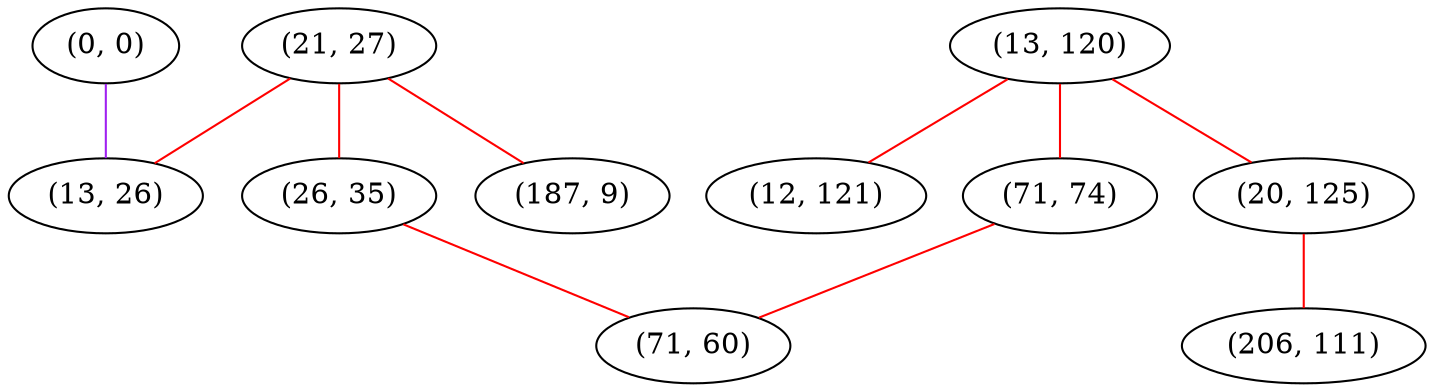 graph "" {
"(0, 0)";
"(13, 120)";
"(21, 27)";
"(26, 35)";
"(12, 121)";
"(20, 125)";
"(13, 26)";
"(206, 111)";
"(71, 74)";
"(71, 60)";
"(187, 9)";
"(0, 0)" -- "(13, 26)"  [color=purple, key=0, weight=4];
"(13, 120)" -- "(20, 125)"  [color=red, key=0, weight=1];
"(13, 120)" -- "(12, 121)"  [color=red, key=0, weight=1];
"(13, 120)" -- "(71, 74)"  [color=red, key=0, weight=1];
"(21, 27)" -- "(13, 26)"  [color=red, key=0, weight=1];
"(21, 27)" -- "(187, 9)"  [color=red, key=0, weight=1];
"(21, 27)" -- "(26, 35)"  [color=red, key=0, weight=1];
"(26, 35)" -- "(71, 60)"  [color=red, key=0, weight=1];
"(20, 125)" -- "(206, 111)"  [color=red, key=0, weight=1];
"(71, 74)" -- "(71, 60)"  [color=red, key=0, weight=1];
}
